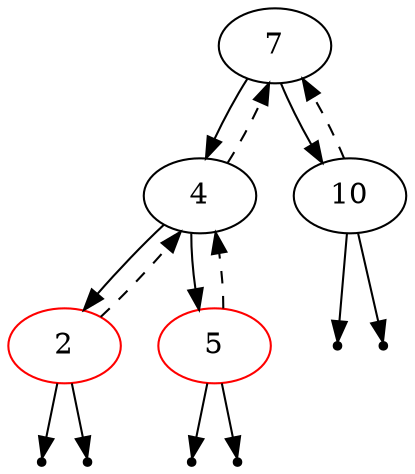 digraph BST {
	 7 -> 4;
	 7 -> 10;
	 10 -> 7 [style=dashed];
	 null0 [shape=point];
	 10 -> null0;
	 null1 [shape=point];
	 10 -> null1;
	 4 -> 7 [style=dashed];
	 4 -> 2;
	 4 -> 5;
	5 [color="red"];
	 5 -> 4 [style=dashed];
	 null2 [shape=point];
	 5 -> null2;
	 null3 [shape=point];
	 5 -> null3;
	2 [color="red"];
	 2 -> 4 [style=dashed];
	 null4 [shape=point];
	 2 -> null4;
	 null5 [shape=point];
	 2 -> null5;
}
